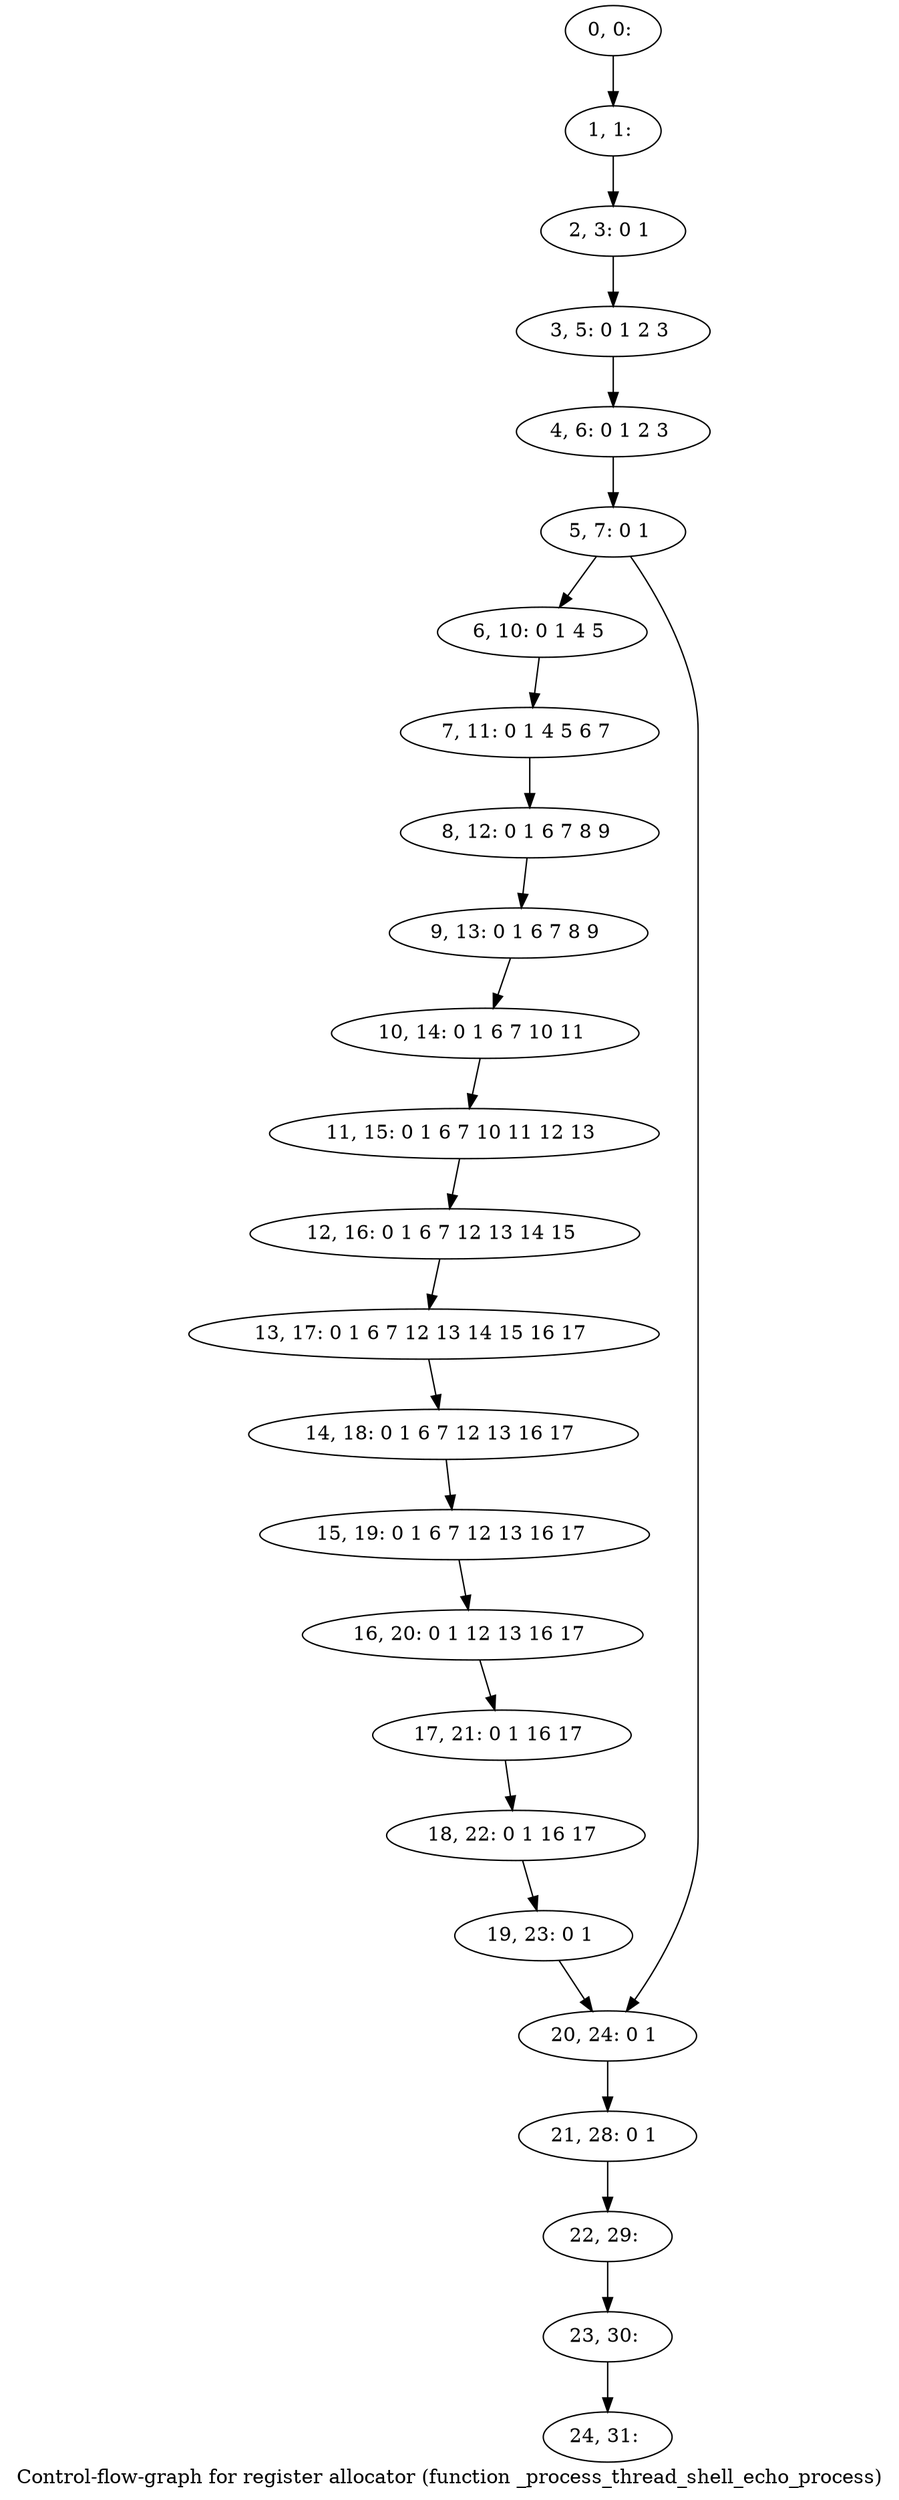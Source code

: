 digraph G {
graph [label="Control-flow-graph for register allocator (function _process_thread_shell_echo_process)"]
0[label="0, 0: "];
1[label="1, 1: "];
2[label="2, 3: 0 1 "];
3[label="3, 5: 0 1 2 3 "];
4[label="4, 6: 0 1 2 3 "];
5[label="5, 7: 0 1 "];
6[label="6, 10: 0 1 4 5 "];
7[label="7, 11: 0 1 4 5 6 7 "];
8[label="8, 12: 0 1 6 7 8 9 "];
9[label="9, 13: 0 1 6 7 8 9 "];
10[label="10, 14: 0 1 6 7 10 11 "];
11[label="11, 15: 0 1 6 7 10 11 12 13 "];
12[label="12, 16: 0 1 6 7 12 13 14 15 "];
13[label="13, 17: 0 1 6 7 12 13 14 15 16 17 "];
14[label="14, 18: 0 1 6 7 12 13 16 17 "];
15[label="15, 19: 0 1 6 7 12 13 16 17 "];
16[label="16, 20: 0 1 12 13 16 17 "];
17[label="17, 21: 0 1 16 17 "];
18[label="18, 22: 0 1 16 17 "];
19[label="19, 23: 0 1 "];
20[label="20, 24: 0 1 "];
21[label="21, 28: 0 1 "];
22[label="22, 29: "];
23[label="23, 30: "];
24[label="24, 31: "];
0->1 ;
1->2 ;
2->3 ;
3->4 ;
4->5 ;
5->6 ;
5->20 ;
6->7 ;
7->8 ;
8->9 ;
9->10 ;
10->11 ;
11->12 ;
12->13 ;
13->14 ;
14->15 ;
15->16 ;
16->17 ;
17->18 ;
18->19 ;
19->20 ;
20->21 ;
21->22 ;
22->23 ;
23->24 ;
}
